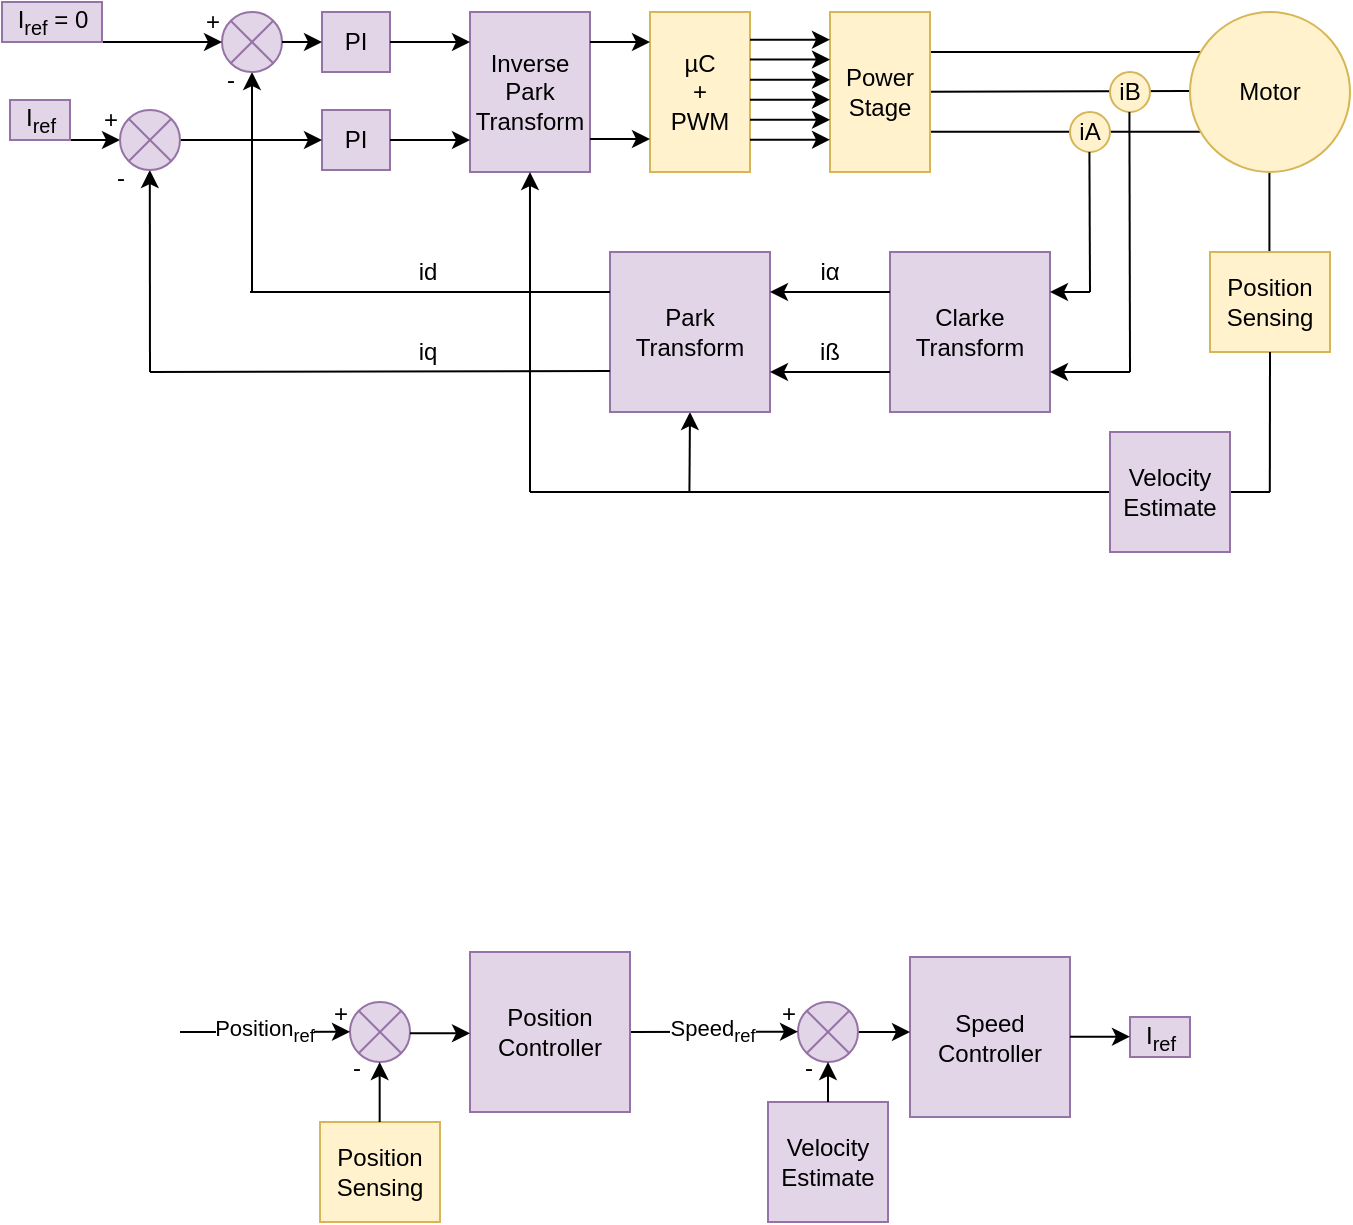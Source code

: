 <mxfile version="14.8.1" type="device"><diagram id="bUs1ROJOVC5AE3EiJHZW" name="Page-1"><mxGraphModel dx="306" dy="774" grid="1" gridSize="10" guides="1" tooltips="1" connect="1" arrows="1" fold="1" page="1" pageScale="1" pageWidth="850" pageHeight="1100" math="0" shadow="0"><root><mxCell id="0"/><mxCell id="1" parent="0"/><mxCell id="d8lb2eK0n6vkWpuEBriJ-2" value="" style="endArrow=none;html=1;" edge="1" parent="1"><mxGeometry width="50" height="50" relative="1" as="geometry"><mxPoint x="510" y="380" as="sourcePoint"/><mxPoint x="690" y="380" as="targetPoint"/></mxGeometry></mxCell><mxCell id="d8lb2eK0n6vkWpuEBriJ-3" value="" style="endArrow=none;html=1;" edge="1" parent="1"><mxGeometry width="50" height="50" relative="1" as="geometry"><mxPoint x="510" y="399.83" as="sourcePoint"/><mxPoint x="690" y="399.33" as="targetPoint"/></mxGeometry></mxCell><mxCell id="d8lb2eK0n6vkWpuEBriJ-4" value="" style="endArrow=none;html=1;" edge="1" parent="1"><mxGeometry width="50" height="50" relative="1" as="geometry"><mxPoint x="510" y="419.83" as="sourcePoint"/><mxPoint x="690" y="419.83" as="targetPoint"/></mxGeometry></mxCell><mxCell id="d8lb2eK0n6vkWpuEBriJ-7" value="iA" style="ellipse;whiteSpace=wrap;html=1;aspect=fixed;fillColor=#fff2cc;strokeColor=#d6b656;" vertex="1" parent="1"><mxGeometry x="580" y="410" width="20" height="20" as="geometry"/></mxCell><mxCell id="d8lb2eK0n6vkWpuEBriJ-8" value="iB" style="ellipse;whiteSpace=wrap;html=1;aspect=fixed;fillColor=#fff2cc;strokeColor=#d6b656;" vertex="1" parent="1"><mxGeometry x="600" y="390" width="20" height="20" as="geometry"/></mxCell><mxCell id="d8lb2eK0n6vkWpuEBriJ-9" value="" style="endArrow=none;html=1;" edge="1" parent="1"><mxGeometry width="50" height="50" relative="1" as="geometry"><mxPoint x="590" y="500" as="sourcePoint"/><mxPoint x="589.71" y="430" as="targetPoint"/></mxGeometry></mxCell><mxCell id="d8lb2eK0n6vkWpuEBriJ-12" value="" style="endArrow=none;html=1;" edge="1" parent="1"><mxGeometry width="50" height="50" relative="1" as="geometry"><mxPoint x="610" y="540" as="sourcePoint"/><mxPoint x="609.71" y="410" as="targetPoint"/></mxGeometry></mxCell><mxCell id="d8lb2eK0n6vkWpuEBriJ-17" value="" style="endArrow=none;html=1;" edge="1" parent="1"><mxGeometry width="50" height="50" relative="1" as="geometry"><mxPoint x="679.71" y="520" as="sourcePoint"/><mxPoint x="679.71" y="420" as="targetPoint"/></mxGeometry></mxCell><mxCell id="d8lb2eK0n6vkWpuEBriJ-16" value="Position&lt;br&gt;Sensing" style="rounded=0;whiteSpace=wrap;html=1;fillColor=#fff2cc;strokeColor=#d6b656;" vertex="1" parent="1"><mxGeometry x="650" y="480" width="60" height="50" as="geometry"/></mxCell><mxCell id="d8lb2eK0n6vkWpuEBriJ-1" value="Motor" style="ellipse;whiteSpace=wrap;html=1;aspect=fixed;fillColor=#fff2cc;strokeColor=#d6b656;" vertex="1" parent="1"><mxGeometry x="640" y="360" width="80" height="80" as="geometry"/></mxCell><mxCell id="d8lb2eK0n6vkWpuEBriJ-20" value="iß" style="text;html=1;strokeColor=none;fillColor=none;align=center;verticalAlign=middle;whiteSpace=wrap;rounded=0;" vertex="1" parent="1"><mxGeometry x="440" y="520" width="40" height="20" as="geometry"/></mxCell><mxCell id="d8lb2eK0n6vkWpuEBriJ-21" value="iα" style="text;html=1;strokeColor=none;fillColor=none;align=center;verticalAlign=middle;whiteSpace=wrap;rounded=0;" vertex="1" parent="1"><mxGeometry x="440" y="480" width="40" height="20" as="geometry"/></mxCell><mxCell id="d8lb2eK0n6vkWpuEBriJ-14" value="Clarke&lt;br&gt;Transform" style="whiteSpace=wrap;html=1;aspect=fixed;fillColor=#e1d5e7;strokeColor=#9673a6;" vertex="1" parent="1"><mxGeometry x="490" y="480" width="80" height="80" as="geometry"/></mxCell><mxCell id="d8lb2eK0n6vkWpuEBriJ-26" value="" style="endArrow=classic;html=1;" edge="1" parent="1"><mxGeometry width="50" height="50" relative="1" as="geometry"><mxPoint x="389.71" y="600" as="sourcePoint"/><mxPoint x="389.99" y="560" as="targetPoint"/></mxGeometry></mxCell><mxCell id="d8lb2eK0n6vkWpuEBriJ-27" value="" style="endArrow=none;html=1;" edge="1" parent="1"><mxGeometry width="50" height="50" relative="1" as="geometry"><mxPoint x="310" y="600" as="sourcePoint"/><mxPoint x="680" y="600" as="targetPoint"/></mxGeometry></mxCell><mxCell id="d8lb2eK0n6vkWpuEBriJ-29" value="" style="endArrow=none;html=1;entryX=0.5;entryY=1;entryDx=0;entryDy=0;" edge="1" parent="1" target="d8lb2eK0n6vkWpuEBriJ-16"><mxGeometry width="50" height="50" relative="1" as="geometry"><mxPoint x="679.91" y="600" as="sourcePoint"/><mxPoint x="679.71" y="560" as="targetPoint"/></mxGeometry></mxCell><mxCell id="d8lb2eK0n6vkWpuEBriJ-13" value="Park&lt;br&gt;Transform" style="whiteSpace=wrap;html=1;aspect=fixed;fillColor=#e1d5e7;strokeColor=#9673a6;" vertex="1" parent="1"><mxGeometry x="350" y="480" width="80" height="80" as="geometry"/></mxCell><mxCell id="d8lb2eK0n6vkWpuEBriJ-34" value="iq" style="text;html=1;strokeColor=none;fillColor=none;align=center;verticalAlign=middle;whiteSpace=wrap;rounded=0;" vertex="1" parent="1"><mxGeometry x="239" y="520" width="40" height="20" as="geometry"/></mxCell><mxCell id="d8lb2eK0n6vkWpuEBriJ-35" value="id" style="text;html=1;strokeColor=none;fillColor=none;align=center;verticalAlign=middle;whiteSpace=wrap;rounded=0;" vertex="1" parent="1"><mxGeometry x="239" y="480" width="40" height="20" as="geometry"/></mxCell><mxCell id="d8lb2eK0n6vkWpuEBriJ-37" value="" style="endArrow=classic;html=1;" edge="1" parent="1"><mxGeometry width="50" height="50" relative="1" as="geometry"><mxPoint x="490" y="500" as="sourcePoint"/><mxPoint x="430" y="500" as="targetPoint"/></mxGeometry></mxCell><mxCell id="d8lb2eK0n6vkWpuEBriJ-38" value="" style="endArrow=classic;html=1;" edge="1" parent="1"><mxGeometry width="50" height="50" relative="1" as="geometry"><mxPoint x="490" y="540" as="sourcePoint"/><mxPoint x="430" y="540" as="targetPoint"/></mxGeometry></mxCell><mxCell id="d8lb2eK0n6vkWpuEBriJ-39" value="" style="endArrow=classic;html=1;" edge="1" parent="1"><mxGeometry width="50" height="50" relative="1" as="geometry"><mxPoint x="610" y="540" as="sourcePoint"/><mxPoint x="570" y="540" as="targetPoint"/></mxGeometry></mxCell><mxCell id="d8lb2eK0n6vkWpuEBriJ-40" value="" style="endArrow=classic;html=1;" edge="1" parent="1"><mxGeometry width="50" height="50" relative="1" as="geometry"><mxPoint x="590" y="500" as="sourcePoint"/><mxPoint x="570" y="500" as="targetPoint"/></mxGeometry></mxCell><mxCell id="d8lb2eK0n6vkWpuEBriJ-45" value="" style="endArrow=classic;html=1;" edge="1" parent="1" target="d8lb2eK0n6vkWpuEBriJ-53"><mxGeometry width="50" height="50" relative="1" as="geometry"><mxPoint x="171" y="500" as="sourcePoint"/><mxPoint x="170.76" y="445.0" as="targetPoint"/></mxGeometry></mxCell><mxCell id="d8lb2eK0n6vkWpuEBriJ-50" value="" style="endArrow=none;html=1;" edge="1" parent="1"><mxGeometry width="50" height="50" relative="1" as="geometry"><mxPoint x="170" y="500" as="sourcePoint"/><mxPoint x="350" y="500" as="targetPoint"/></mxGeometry></mxCell><mxCell id="d8lb2eK0n6vkWpuEBriJ-57" value="" style="endArrow=none;html=1;" edge="1" parent="1"><mxGeometry width="50" height="50" relative="1" as="geometry"><mxPoint x="120" y="540" as="sourcePoint"/><mxPoint x="350" y="539.52" as="targetPoint"/></mxGeometry></mxCell><mxCell id="d8lb2eK0n6vkWpuEBriJ-59" value="PI" style="rounded=0;whiteSpace=wrap;html=1;fillColor=#e1d5e7;strokeColor=#9673a6;" vertex="1" parent="1"><mxGeometry x="206" y="360" width="34" height="30" as="geometry"/></mxCell><mxCell id="d8lb2eK0n6vkWpuEBriJ-53" value="" style="shape=sumEllipse;perimeter=ellipsePerimeter;whiteSpace=wrap;html=1;backgroundOutline=1;fillColor=#e1d5e7;strokeColor=#9673a6;" vertex="1" parent="1"><mxGeometry x="156" y="360" width="30" height="30" as="geometry"/></mxCell><mxCell id="d8lb2eK0n6vkWpuEBriJ-54" value="-" style="text;html=1;align=center;verticalAlign=middle;resizable=0;points=[];autosize=1;strokeColor=none;" vertex="1" parent="1"><mxGeometry x="150" y="384" width="20" height="20" as="geometry"/></mxCell><mxCell id="d8lb2eK0n6vkWpuEBriJ-55" value="+" style="text;html=1;align=center;verticalAlign=middle;resizable=0;points=[];autosize=1;strokeColor=none;" vertex="1" parent="1"><mxGeometry x="141" y="355" width="20" height="20" as="geometry"/></mxCell><mxCell id="d8lb2eK0n6vkWpuEBriJ-47" value="-" style="text;html=1;align=center;verticalAlign=middle;resizable=0;points=[];autosize=1;strokeColor=none;" vertex="1" parent="1"><mxGeometry x="95" y="433" width="20" height="20" as="geometry"/></mxCell><mxCell id="d8lb2eK0n6vkWpuEBriJ-48" value="+" style="text;html=1;align=center;verticalAlign=middle;resizable=0;points=[];autosize=1;strokeColor=none;" vertex="1" parent="1"><mxGeometry x="90" y="404" width="20" height="20" as="geometry"/></mxCell><mxCell id="d8lb2eK0n6vkWpuEBriJ-60" value="PI" style="rounded=0;whiteSpace=wrap;html=1;fillColor=#e1d5e7;strokeColor=#9673a6;" vertex="1" parent="1"><mxGeometry x="206" y="409" width="34" height="30" as="geometry"/></mxCell><mxCell id="d8lb2eK0n6vkWpuEBriJ-61" value="" style="endArrow=classic;html=1;entryX=0;entryY=0.5;entryDx=0;entryDy=0;" edge="1" parent="1" target="d8lb2eK0n6vkWpuEBriJ-60"><mxGeometry width="50" height="50" relative="1" as="geometry"><mxPoint x="131" y="424" as="sourcePoint"/><mxPoint x="196" y="424" as="targetPoint"/></mxGeometry></mxCell><mxCell id="d8lb2eK0n6vkWpuEBriJ-66" value="" style="endArrow=classic;html=1;" edge="1" parent="1"><mxGeometry width="50" height="50" relative="1" as="geometry"><mxPoint x="186" y="375" as="sourcePoint"/><mxPoint x="206" y="375" as="targetPoint"/></mxGeometry></mxCell><mxCell id="d8lb2eK0n6vkWpuEBriJ-67" value="" style="endArrow=classic;html=1;" edge="1" parent="1"><mxGeometry width="50" height="50" relative="1" as="geometry"><mxPoint x="70" y="424" as="sourcePoint"/><mxPoint x="105" y="424" as="targetPoint"/></mxGeometry></mxCell><mxCell id="d8lb2eK0n6vkWpuEBriJ-68" value="" style="endArrow=classic;html=1;" edge="1" parent="1"><mxGeometry width="50" height="50" relative="1" as="geometry"><mxPoint x="66" y="375" as="sourcePoint"/><mxPoint x="156" y="375" as="targetPoint"/></mxGeometry></mxCell><mxCell id="d8lb2eK0n6vkWpuEBriJ-69" value="I&lt;sub&gt;ref&lt;/sub&gt;&amp;nbsp;= 0" style="text;html=1;align=center;verticalAlign=middle;resizable=0;points=[];autosize=1;strokeColor=#9673a6;fillColor=#e1d5e7;" vertex="1" parent="1"><mxGeometry x="46" y="355" width="50" height="20" as="geometry"/></mxCell><mxCell id="d8lb2eK0n6vkWpuEBriJ-70" value="I&lt;sub&gt;ref&lt;/sub&gt;" style="text;html=1;align=center;verticalAlign=middle;resizable=0;points=[];autosize=1;strokeColor=#9673a6;fillColor=#e1d5e7;" vertex="1" parent="1"><mxGeometry x="50" y="404" width="30" height="20" as="geometry"/></mxCell><mxCell id="d8lb2eK0n6vkWpuEBriJ-71" value="Power&lt;br&gt;Stage" style="rounded=0;whiteSpace=wrap;html=1;fillColor=#fff2cc;strokeColor=#d6b656;" vertex="1" parent="1"><mxGeometry x="460" y="360" width="50" height="80" as="geometry"/></mxCell><mxCell id="d8lb2eK0n6vkWpuEBriJ-73" value="Inverse&lt;br&gt;Park&lt;br&gt;Transform" style="rounded=0;whiteSpace=wrap;html=1;fillColor=#e1d5e7;strokeColor=#9673a6;" vertex="1" parent="1"><mxGeometry x="280" y="360" width="60" height="80" as="geometry"/></mxCell><mxCell id="d8lb2eK0n6vkWpuEBriJ-77" value="µC&lt;br&gt;+&lt;br&gt;PWM" style="rounded=0;whiteSpace=wrap;html=1;fillColor=#fff2cc;strokeColor=#d6b656;" vertex="1" parent="1"><mxGeometry x="370" y="360" width="50" height="80" as="geometry"/></mxCell><mxCell id="d8lb2eK0n6vkWpuEBriJ-79" value="" style="endArrow=classic;html=1;" edge="1" parent="1"><mxGeometry width="50" height="50" relative="1" as="geometry"><mxPoint x="240" y="424" as="sourcePoint"/><mxPoint x="280" y="424" as="targetPoint"/></mxGeometry></mxCell><mxCell id="d8lb2eK0n6vkWpuEBriJ-80" value="" style="endArrow=classic;html=1;" edge="1" parent="1"><mxGeometry width="50" height="50" relative="1" as="geometry"><mxPoint x="240" y="375" as="sourcePoint"/><mxPoint x="280" y="375" as="targetPoint"/></mxGeometry></mxCell><mxCell id="d8lb2eK0n6vkWpuEBriJ-82" value="" style="endArrow=classic;html=1;" edge="1" parent="1"><mxGeometry width="50" height="50" relative="1" as="geometry"><mxPoint x="340" y="375" as="sourcePoint"/><mxPoint x="370" y="375" as="targetPoint"/></mxGeometry></mxCell><mxCell id="d8lb2eK0n6vkWpuEBriJ-83" value="" style="endArrow=classic;html=1;" edge="1" parent="1"><mxGeometry width="50" height="50" relative="1" as="geometry"><mxPoint x="340" y="423.52" as="sourcePoint"/><mxPoint x="370" y="423.52" as="targetPoint"/></mxGeometry></mxCell><mxCell id="d8lb2eK0n6vkWpuEBriJ-84" value="" style="endArrow=classic;html=1;" edge="1" parent="1"><mxGeometry width="50" height="50" relative="1" as="geometry"><mxPoint x="420" y="373.84" as="sourcePoint"/><mxPoint x="460" y="373.84" as="targetPoint"/></mxGeometry></mxCell><mxCell id="d8lb2eK0n6vkWpuEBriJ-85" value="" style="endArrow=classic;html=1;" edge="1" parent="1"><mxGeometry width="50" height="50" relative="1" as="geometry"><mxPoint x="420" y="383.76" as="sourcePoint"/><mxPoint x="460" y="383.76" as="targetPoint"/></mxGeometry></mxCell><mxCell id="d8lb2eK0n6vkWpuEBriJ-86" value="" style="endArrow=classic;html=1;" edge="1" parent="1"><mxGeometry width="50" height="50" relative="1" as="geometry"><mxPoint x="420" y="393.92" as="sourcePoint"/><mxPoint x="460" y="393.92" as="targetPoint"/></mxGeometry></mxCell><mxCell id="d8lb2eK0n6vkWpuEBriJ-87" value="" style="endArrow=classic;html=1;" edge="1" parent="1"><mxGeometry width="50" height="50" relative="1" as="geometry"><mxPoint x="420" y="403.84" as="sourcePoint"/><mxPoint x="460" y="403.84" as="targetPoint"/></mxGeometry></mxCell><mxCell id="d8lb2eK0n6vkWpuEBriJ-88" value="" style="endArrow=classic;html=1;" edge="1" parent="1"><mxGeometry width="50" height="50" relative="1" as="geometry"><mxPoint x="420" y="413.92" as="sourcePoint"/><mxPoint x="460" y="413.92" as="targetPoint"/></mxGeometry></mxCell><mxCell id="d8lb2eK0n6vkWpuEBriJ-89" value="" style="endArrow=classic;html=1;" edge="1" parent="1"><mxGeometry width="50" height="50" relative="1" as="geometry"><mxPoint x="420" y="423.84" as="sourcePoint"/><mxPoint x="460" y="423.84" as="targetPoint"/></mxGeometry></mxCell><mxCell id="d8lb2eK0n6vkWpuEBriJ-93" value="" style="endArrow=classic;html=1;" edge="1" parent="1"><mxGeometry width="50" height="50" relative="1" as="geometry"><mxPoint x="120" y="540" as="sourcePoint"/><mxPoint x="119.9" y="439" as="targetPoint"/></mxGeometry></mxCell><mxCell id="d8lb2eK0n6vkWpuEBriJ-25" value="" style="shape=sumEllipse;perimeter=ellipsePerimeter;whiteSpace=wrap;html=1;backgroundOutline=1;fillColor=#e1d5e7;strokeColor=#9673a6;" vertex="1" parent="1"><mxGeometry x="105" y="409" width="30" height="30" as="geometry"/></mxCell><mxCell id="d8lb2eK0n6vkWpuEBriJ-94" value="" style="endArrow=classic;html=1;" edge="1" parent="1"><mxGeometry width="50" height="50" relative="1" as="geometry"><mxPoint x="310" y="600" as="sourcePoint"/><mxPoint x="309.99" y="440" as="targetPoint"/></mxGeometry></mxCell><mxCell id="d8lb2eK0n6vkWpuEBriJ-95" value="Velocity&lt;br&gt;Estimate" style="whiteSpace=wrap;html=1;aspect=fixed;fillColor=#e1d5e7;strokeColor=#9673a6;" vertex="1" parent="1"><mxGeometry x="600" y="570" width="60" height="60" as="geometry"/></mxCell><mxCell id="d8lb2eK0n6vkWpuEBriJ-99" value="I&lt;sub&gt;ref&lt;/sub&gt;" style="text;html=1;align=center;verticalAlign=middle;resizable=0;points=[];autosize=1;strokeColor=#9673a6;fillColor=#e1d5e7;" vertex="1" parent="1"><mxGeometry x="610" y="862.5" width="30" height="20" as="geometry"/></mxCell><mxCell id="d8lb2eK0n6vkWpuEBriJ-100" value="Velocity&lt;br&gt;Estimate" style="whiteSpace=wrap;html=1;aspect=fixed;fillColor=#e1d5e7;strokeColor=#9673a6;" vertex="1" parent="1"><mxGeometry x="429" y="905" width="60" height="60" as="geometry"/></mxCell><mxCell id="d8lb2eK0n6vkWpuEBriJ-101" value="Speed&lt;br&gt;Controller" style="whiteSpace=wrap;html=1;aspect=fixed;fillColor=#e1d5e7;strokeColor=#9673a6;" vertex="1" parent="1"><mxGeometry x="500" y="832.5" width="80" height="80" as="geometry"/></mxCell><mxCell id="d8lb2eK0n6vkWpuEBriJ-103" value="Position&lt;br&gt;Sensing" style="rounded=0;whiteSpace=wrap;html=1;fillColor=#fff2cc;strokeColor=#d6b656;" vertex="1" parent="1"><mxGeometry x="205" y="915" width="60" height="50" as="geometry"/></mxCell><mxCell id="d8lb2eK0n6vkWpuEBriJ-111" style="edgeStyle=orthogonalEdgeStyle;rounded=0;orthogonalLoop=1;jettySize=auto;html=1;exitX=1;exitY=0.5;exitDx=0;exitDy=0;" edge="1" parent="1" source="d8lb2eK0n6vkWpuEBriJ-104"><mxGeometry relative="1" as="geometry"><mxPoint x="500" y="870" as="targetPoint"/></mxGeometry></mxCell><mxCell id="d8lb2eK0n6vkWpuEBriJ-104" value="" style="shape=sumEllipse;perimeter=ellipsePerimeter;whiteSpace=wrap;html=1;backgroundOutline=1;fillColor=#e1d5e7;strokeColor=#9673a6;" vertex="1" parent="1"><mxGeometry x="444" y="855" width="30" height="30" as="geometry"/></mxCell><mxCell id="d8lb2eK0n6vkWpuEBriJ-105" value="" style="shape=sumEllipse;perimeter=ellipsePerimeter;whiteSpace=wrap;html=1;backgroundOutline=1;fillColor=#e1d5e7;strokeColor=#9673a6;" vertex="1" parent="1"><mxGeometry x="220" y="855" width="30" height="30" as="geometry"/></mxCell><mxCell id="d8lb2eK0n6vkWpuEBriJ-106" value="" style="endArrow=classic;html=1;" edge="1" parent="1"><mxGeometry width="50" height="50" relative="1" as="geometry"><mxPoint x="459" y="905" as="sourcePoint"/><mxPoint x="459" y="885" as="targetPoint"/></mxGeometry></mxCell><mxCell id="d8lb2eK0n6vkWpuEBriJ-108" value="-" style="text;html=1;align=center;verticalAlign=middle;resizable=0;points=[];autosize=1;strokeColor=none;" vertex="1" parent="1"><mxGeometry x="439" y="878" width="20" height="20" as="geometry"/></mxCell><mxCell id="d8lb2eK0n6vkWpuEBriJ-109" value="-" style="text;html=1;align=center;verticalAlign=middle;resizable=0;points=[];autosize=1;strokeColor=none;" vertex="1" parent="1"><mxGeometry x="213" y="878" width="20" height="20" as="geometry"/></mxCell><mxCell id="d8lb2eK0n6vkWpuEBriJ-113" value="Position&lt;sub&gt;ref&lt;/sub&gt;" style="endArrow=classic;html=1;endFill=1;" edge="1" parent="1"><mxGeometry width="50" height="50" relative="1" as="geometry"><mxPoint x="135" y="870" as="sourcePoint"/><mxPoint x="220" y="869.88" as="targetPoint"/></mxGeometry></mxCell><mxCell id="d8lb2eK0n6vkWpuEBriJ-114" value="" style="endArrow=classic;html=1;" edge="1" parent="1"><mxGeometry width="50" height="50" relative="1" as="geometry"><mxPoint x="580" y="872.36" as="sourcePoint"/><mxPoint x="610" y="872.36" as="targetPoint"/></mxGeometry></mxCell><mxCell id="d8lb2eK0n6vkWpuEBriJ-115" value="" style="endArrow=classic;html=1;" edge="1" parent="1"><mxGeometry width="50" height="50" relative="1" as="geometry"><mxPoint x="234.83" y="915" as="sourcePoint"/><mxPoint x="234.83" y="885" as="targetPoint"/></mxGeometry></mxCell><mxCell id="d8lb2eK0n6vkWpuEBriJ-116" value="+" style="text;html=1;align=center;verticalAlign=middle;resizable=0;points=[];autosize=1;strokeColor=none;" vertex="1" parent="1"><mxGeometry x="205" y="851" width="20" height="20" as="geometry"/></mxCell><mxCell id="d8lb2eK0n6vkWpuEBriJ-118" value="+" style="text;html=1;align=center;verticalAlign=middle;resizable=0;points=[];autosize=1;strokeColor=none;" vertex="1" parent="1"><mxGeometry x="429" y="851" width="20" height="20" as="geometry"/></mxCell><mxCell id="d8lb2eK0n6vkWpuEBriJ-120" value="Speed&lt;sub&gt;ref&lt;/sub&gt;" style="endArrow=classic;html=1;endFill=1;" edge="1" parent="1"><mxGeometry width="50" height="50" relative="1" as="geometry"><mxPoint x="359" y="869.95" as="sourcePoint"/><mxPoint x="444" y="869.83" as="targetPoint"/></mxGeometry></mxCell><mxCell id="d8lb2eK0n6vkWpuEBriJ-102" value="Position&lt;br&gt;Controller" style="whiteSpace=wrap;html=1;aspect=fixed;fillColor=#e1d5e7;strokeColor=#9673a6;" vertex="1" parent="1"><mxGeometry x="280" y="830" width="80" height="80" as="geometry"/></mxCell><mxCell id="d8lb2eK0n6vkWpuEBriJ-123" value="" style="endArrow=classic;html=1;" edge="1" parent="1"><mxGeometry width="50" height="50" relative="1" as="geometry"><mxPoint x="250" y="870.67" as="sourcePoint"/><mxPoint x="280" y="870.67" as="targetPoint"/></mxGeometry></mxCell></root></mxGraphModel></diagram></mxfile>